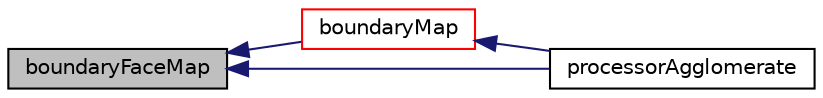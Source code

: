digraph "boundaryFaceMap"
{
  bgcolor="transparent";
  edge [fontname="Helvetica",fontsize="10",labelfontname="Helvetica",labelfontsize="10"];
  node [fontname="Helvetica",fontsize="10",shape=record];
  rankdir="LR";
  Node1 [label="boundaryFaceMap",height=0.2,width=0.4,color="black", fillcolor="grey75", style="filled", fontcolor="black"];
  Node1 -> Node2 [dir="back",color="midnightblue",fontsize="10",style="solid",fontname="Helvetica"];
  Node2 [label="boundaryMap",height=0.2,width=0.4,color="red",URL="$a00896.html#acde51a52a7a6c93b61adaa1fe67f35ef",tooltip="Mapping from processor to procMesh boundary. "];
  Node2 -> Node3 [dir="back",color="midnightblue",fontsize="10",style="solid",fontname="Helvetica"];
  Node3 [label="processorAgglomerate",height=0.2,width=0.4,color="black",URL="$a00896.html#aa63a95dba9b13d5171d7963b9d8f795d",tooltip="Whether to agglomerate across processors. "];
  Node1 -> Node3 [dir="back",color="midnightblue",fontsize="10",style="solid",fontname="Helvetica"];
}

